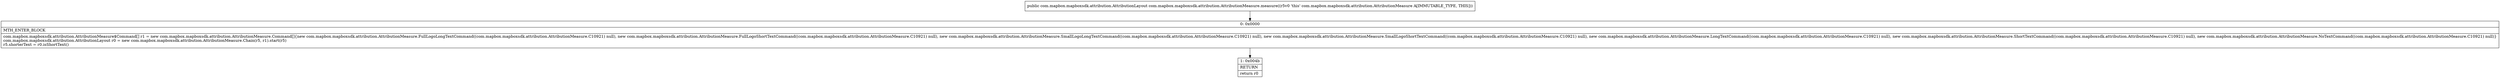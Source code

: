 digraph "CFG forcom.mapbox.mapboxsdk.attribution.AttributionMeasure.measure()Lcom\/mapbox\/mapboxsdk\/attribution\/AttributionLayout;" {
Node_0 [shape=record,label="{0\:\ 0x0000|MTH_ENTER_BLOCK\l|com.mapbox.mapboxsdk.attribution.AttributionMeasure$Command[] r1 = new com.mapbox.mapboxsdk.attribution.AttributionMeasure.Command[]\{new com.mapbox.mapboxsdk.attribution.AttributionMeasure.FullLogoLongTextCommand((com.mapbox.mapboxsdk.attribution.AttributionMeasure.C10921) null), new com.mapbox.mapboxsdk.attribution.AttributionMeasure.FullLogoShortTextCommand((com.mapbox.mapboxsdk.attribution.AttributionMeasure.C10921) null), new com.mapbox.mapboxsdk.attribution.AttributionMeasure.SmallLogoLongTextCommand((com.mapbox.mapboxsdk.attribution.AttributionMeasure.C10921) null), new com.mapbox.mapboxsdk.attribution.AttributionMeasure.SmallLogoShortTextCommand((com.mapbox.mapboxsdk.attribution.AttributionMeasure.C10921) null), new com.mapbox.mapboxsdk.attribution.AttributionMeasure.LongTextCommand((com.mapbox.mapboxsdk.attribution.AttributionMeasure.C10921) null), new com.mapbox.mapboxsdk.attribution.AttributionMeasure.ShortTextCommand((com.mapbox.mapboxsdk.attribution.AttributionMeasure.C10921) null), new com.mapbox.mapboxsdk.attribution.AttributionMeasure.NoTextCommand((com.mapbox.mapboxsdk.attribution.AttributionMeasure.C10921) null)\}\lcom.mapbox.mapboxsdk.attribution.AttributionLayout r0 = new com.mapbox.mapboxsdk.attribution.AttributionMeasure.Chain(r5, r1).start(r5)\lr5.shorterText = r0.isShortText()\l}"];
Node_1 [shape=record,label="{1\:\ 0x004b|RETURN\l|return r0\l}"];
MethodNode[shape=record,label="{public com.mapbox.mapboxsdk.attribution.AttributionLayout com.mapbox.mapboxsdk.attribution.AttributionMeasure.measure((r5v0 'this' com.mapbox.mapboxsdk.attribution.AttributionMeasure A[IMMUTABLE_TYPE, THIS])) }"];
MethodNode -> Node_0;
Node_0 -> Node_1;
}

